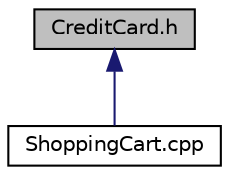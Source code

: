 digraph "CreditCard.h"
{
  edge [fontname="Helvetica",fontsize="10",labelfontname="Helvetica",labelfontsize="10"];
  node [fontname="Helvetica",fontsize="10",shape=record];
  Node1 [label="CreditCard.h",height=0.2,width=0.4,color="black", fillcolor="grey75", style="filled", fontcolor="black"];
  Node1 -> Node2 [dir="back",color="midnightblue",fontsize="10",style="solid",fontname="Helvetica"];
  Node2 [label="ShoppingCart.cpp",height=0.2,width=0.4,color="black", fillcolor="white", style="filled",URL="$ShoppingCart_8cpp.html",tooltip="This file implements ShoppingCart class functions. "];
}
